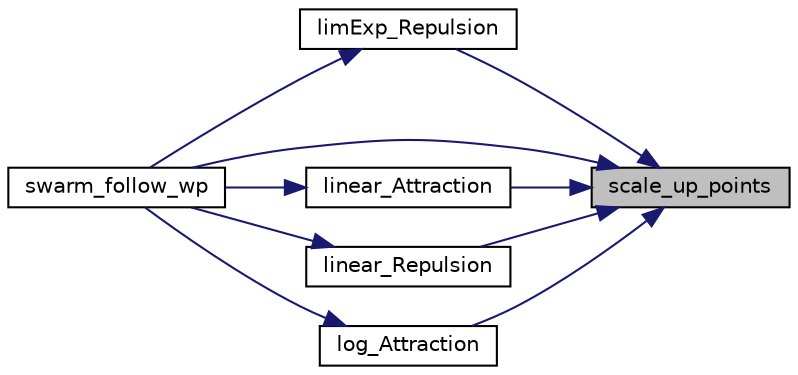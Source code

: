 digraph "scale_up_points"
{
 // LATEX_PDF_SIZE
  edge [fontname="Helvetica",fontsize="10",labelfontname="Helvetica",labelfontsize="10"];
  node [fontname="Helvetica",fontsize="10",shape=record];
  rankdir="RL";
  Node1 [label="scale_up_points",height=0.2,width=0.4,color="black", fillcolor="grey75", style="filled", fontcolor="black",tooltip=" "];
  Node1 -> Node2 [dir="back",color="midnightblue",fontsize="10",style="solid",fontname="Helvetica"];
  Node2 [label="limExp_Repulsion",height=0.2,width=0.4,color="black", fillcolor="white", style="filled",URL="$con_steer_8c.html#abd5065bfc86dd38f059c62cd63eeafe6",tooltip=" "];
  Node2 -> Node3 [dir="back",color="midnightblue",fontsize="10",style="solid",fontname="Helvetica"];
  Node3 [label="swarm_follow_wp",height=0.2,width=0.4,color="black", fillcolor="white", style="filled",URL="$con_steer_8c.html#afeb382646a55be9088c5410da35969f8",tooltip=" "];
  Node1 -> Node4 [dir="back",color="midnightblue",fontsize="10",style="solid",fontname="Helvetica"];
  Node4 [label="linear_Attraction",height=0.2,width=0.4,color="black", fillcolor="white", style="filled",URL="$con_steer_8c.html#aabd5546a9c4b0feb30c8e8583ab29cf4",tooltip=" "];
  Node4 -> Node3 [dir="back",color="midnightblue",fontsize="10",style="solid",fontname="Helvetica"];
  Node1 -> Node5 [dir="back",color="midnightblue",fontsize="10",style="solid",fontname="Helvetica"];
  Node5 [label="linear_Repulsion",height=0.2,width=0.4,color="black", fillcolor="white", style="filled",URL="$con_steer_8c.html#ab3d9abf733ae16cc11cb707d99e9d7a7",tooltip=" "];
  Node5 -> Node3 [dir="back",color="midnightblue",fontsize="10",style="solid",fontname="Helvetica"];
  Node1 -> Node6 [dir="back",color="midnightblue",fontsize="10",style="solid",fontname="Helvetica"];
  Node6 [label="log_Attraction",height=0.2,width=0.4,color="black", fillcolor="white", style="filled",URL="$con_steer_8c.html#ab9d56d77ec8f660fffb0c58a2901ccd7",tooltip=" "];
  Node6 -> Node3 [dir="back",color="midnightblue",fontsize="10",style="solid",fontname="Helvetica"];
  Node1 -> Node3 [dir="back",color="midnightblue",fontsize="10",style="solid",fontname="Helvetica"];
}
